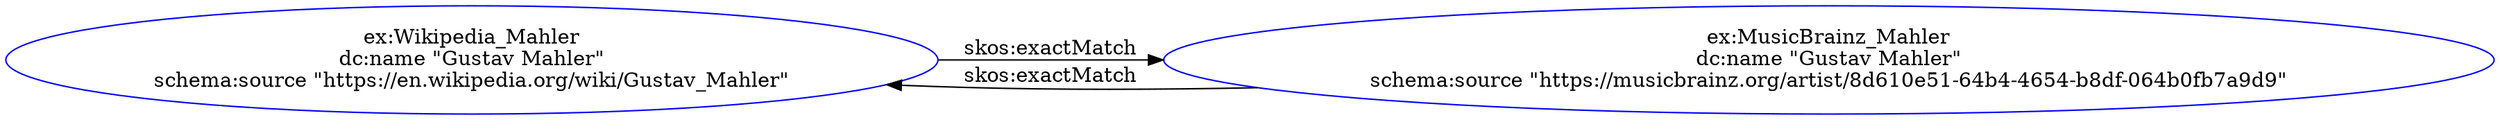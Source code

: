 digraph {
	rankdir = LR;
	charset="utf-8";

	"Rex:Wikipedia_Mahler" -> "Rex:MusicBrainz_Mahler" [ label="skos:exactMatch" ];
	"Rex:MusicBrainz_Mahler" -> "Rex:Wikipedia_Mahler" [ label="skos:exactMatch" ];

	// Resources
	"Rex:MusicBrainz_Mahler" [ label="ex:MusicBrainz_Mahler\ndc:name \"Gustav Mahler\"\nschema:source \"https://musicbrainz.org/artist/8d610e51-64b4-4654-b8df-064b0fb7a9d9\"", shape = ellipse, color = blue ];
	"Rex:Wikipedia_Mahler" [ label="ex:Wikipedia_Mahler\ndc:name \"Gustav Mahler\"\nschema:source \"https://en.wikipedia.org/wiki/Gustav_Mahler\"", shape = ellipse, color = blue ];

}
